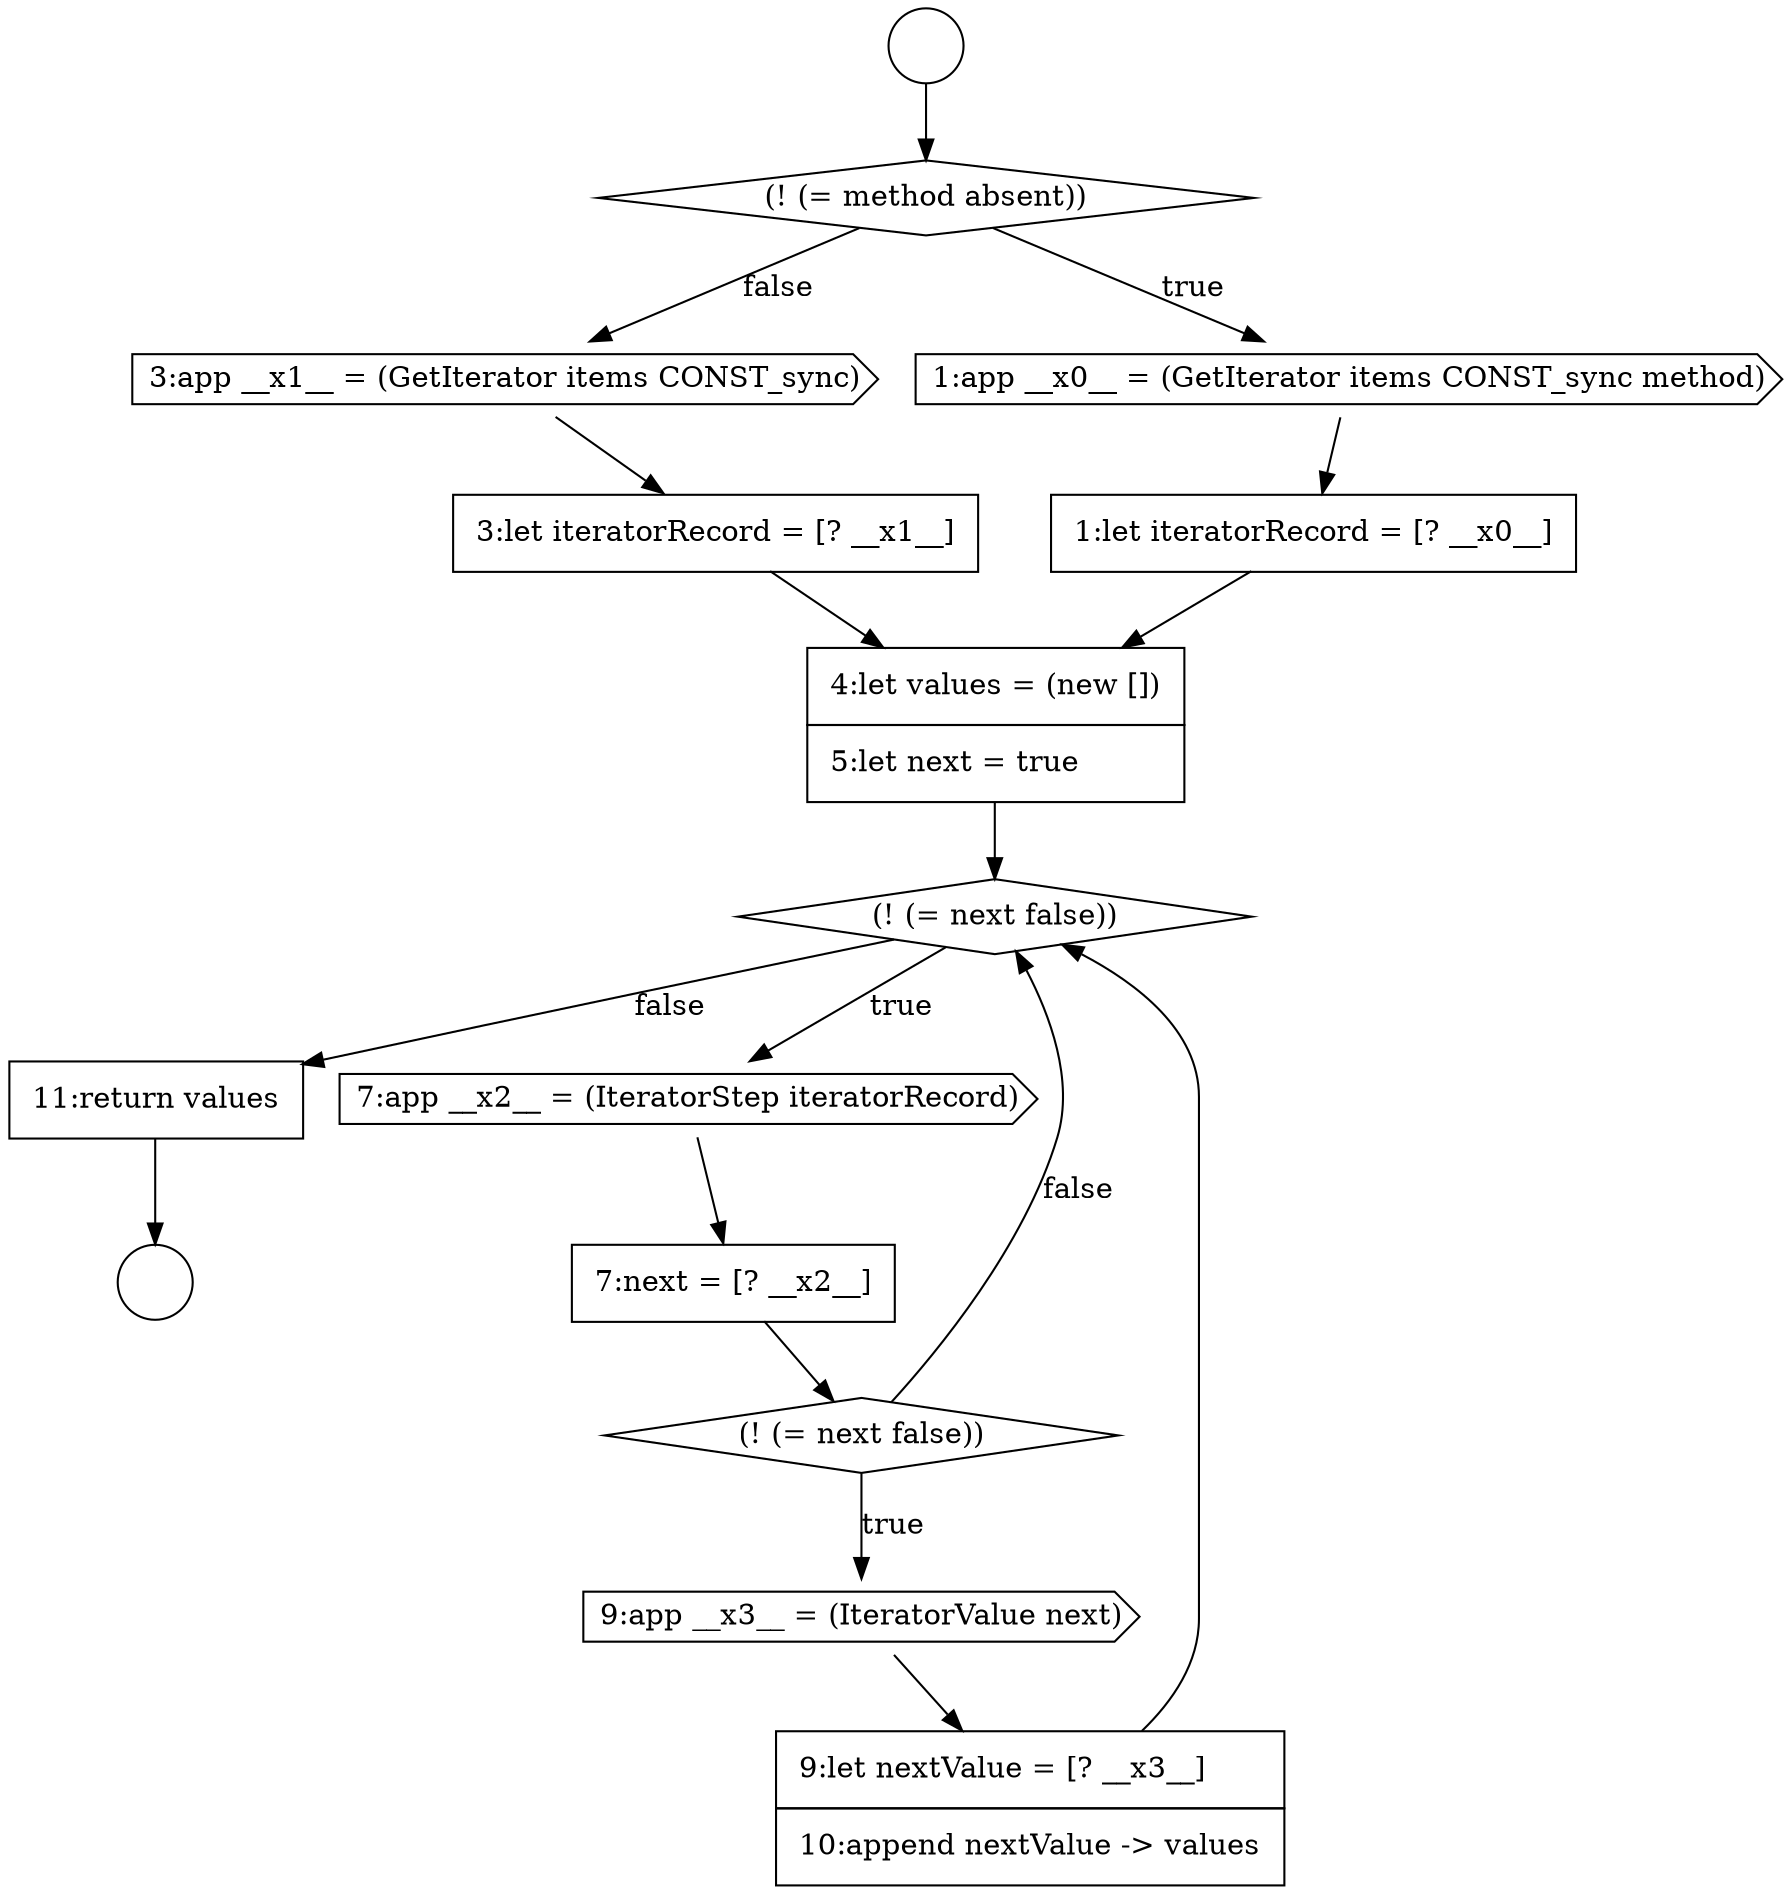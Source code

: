 digraph {
  node1522 [shape=diamond, label=<<font color="black">(! (= next false))</font>> color="black" fillcolor="white" style=filled]
  node1518 [shape=none, margin=0, label=<<font color="black">
    <table border="0" cellborder="1" cellspacing="0" cellpadding="10">
      <tr><td align="left">1:let iteratorRecord = [? __x0__]</td></tr>
    </table>
  </font>> color="black" fillcolor="white" style=filled]
  node1514 [shape=circle label=" " color="black" fillcolor="white" style=filled]
  node1519 [shape=cds, label=<<font color="black">3:app __x1__ = (GetIterator items CONST_sync)</font>> color="black" fillcolor="white" style=filled]
  node1525 [shape=diamond, label=<<font color="black">(! (= next false))</font>> color="black" fillcolor="white" style=filled]
  node1515 [shape=circle label=" " color="black" fillcolor="white" style=filled]
  node1520 [shape=none, margin=0, label=<<font color="black">
    <table border="0" cellborder="1" cellspacing="0" cellpadding="10">
      <tr><td align="left">3:let iteratorRecord = [? __x1__]</td></tr>
    </table>
  </font>> color="black" fillcolor="white" style=filled]
  node1524 [shape=none, margin=0, label=<<font color="black">
    <table border="0" cellborder="1" cellspacing="0" cellpadding="10">
      <tr><td align="left">7:next = [? __x2__]</td></tr>
    </table>
  </font>> color="black" fillcolor="white" style=filled]
  node1528 [shape=none, margin=0, label=<<font color="black">
    <table border="0" cellborder="1" cellspacing="0" cellpadding="10">
      <tr><td align="left">11:return values</td></tr>
    </table>
  </font>> color="black" fillcolor="white" style=filled]
  node1516 [shape=diamond, label=<<font color="black">(! (= method absent))</font>> color="black" fillcolor="white" style=filled]
  node1517 [shape=cds, label=<<font color="black">1:app __x0__ = (GetIterator items CONST_sync method)</font>> color="black" fillcolor="white" style=filled]
  node1523 [shape=cds, label=<<font color="black">7:app __x2__ = (IteratorStep iteratorRecord)</font>> color="black" fillcolor="white" style=filled]
  node1527 [shape=none, margin=0, label=<<font color="black">
    <table border="0" cellborder="1" cellspacing="0" cellpadding="10">
      <tr><td align="left">9:let nextValue = [? __x3__]</td></tr>
      <tr><td align="left">10:append nextValue -&gt; values</td></tr>
    </table>
  </font>> color="black" fillcolor="white" style=filled]
  node1526 [shape=cds, label=<<font color="black">9:app __x3__ = (IteratorValue next)</font>> color="black" fillcolor="white" style=filled]
  node1521 [shape=none, margin=0, label=<<font color="black">
    <table border="0" cellborder="1" cellspacing="0" cellpadding="10">
      <tr><td align="left">4:let values = (new [])</td></tr>
      <tr><td align="left">5:let next = true</td></tr>
    </table>
  </font>> color="black" fillcolor="white" style=filled]
  node1528 -> node1515 [ color="black"]
  node1519 -> node1520 [ color="black"]
  node1520 -> node1521 [ color="black"]
  node1525 -> node1526 [label=<<font color="black">true</font>> color="black"]
  node1525 -> node1522 [label=<<font color="black">false</font>> color="black"]
  node1517 -> node1518 [ color="black"]
  node1521 -> node1522 [ color="black"]
  node1524 -> node1525 [ color="black"]
  node1522 -> node1523 [label=<<font color="black">true</font>> color="black"]
  node1522 -> node1528 [label=<<font color="black">false</font>> color="black"]
  node1523 -> node1524 [ color="black"]
  node1514 -> node1516 [ color="black"]
  node1526 -> node1527 [ color="black"]
  node1516 -> node1517 [label=<<font color="black">true</font>> color="black"]
  node1516 -> node1519 [label=<<font color="black">false</font>> color="black"]
  node1527 -> node1522 [ color="black"]
  node1518 -> node1521 [ color="black"]
}
